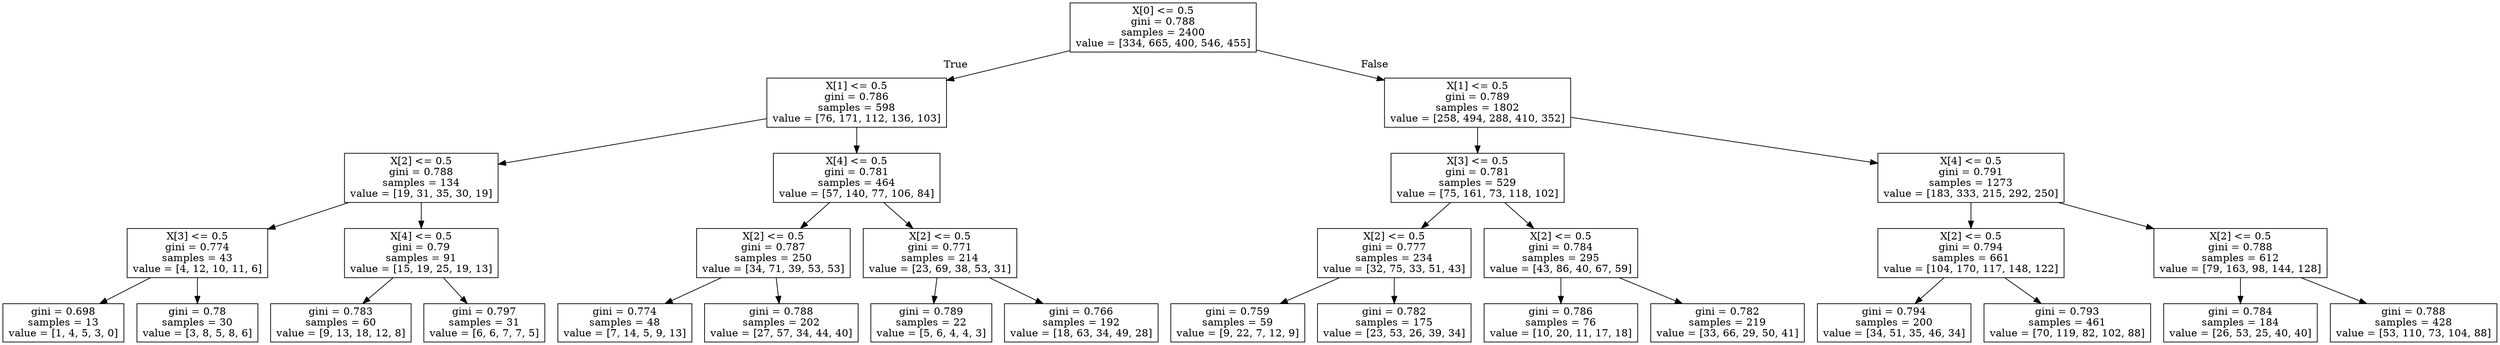 digraph Tree {
node [shape=box] ;
0 [label="X[0] <= 0.5\ngini = 0.788\nsamples = 2400\nvalue = [334, 665, 400, 546, 455]"] ;
1 [label="X[1] <= 0.5\ngini = 0.786\nsamples = 598\nvalue = [76, 171, 112, 136, 103]"] ;
0 -> 1 [labeldistance=2.5, labelangle=45, headlabel="True"] ;
2 [label="X[2] <= 0.5\ngini = 0.788\nsamples = 134\nvalue = [19, 31, 35, 30, 19]"] ;
1 -> 2 ;
3 [label="X[3] <= 0.5\ngini = 0.774\nsamples = 43\nvalue = [4, 12, 10, 11, 6]"] ;
2 -> 3 ;
4 [label="gini = 0.698\nsamples = 13\nvalue = [1, 4, 5, 3, 0]"] ;
3 -> 4 ;
5 [label="gini = 0.78\nsamples = 30\nvalue = [3, 8, 5, 8, 6]"] ;
3 -> 5 ;
6 [label="X[4] <= 0.5\ngini = 0.79\nsamples = 91\nvalue = [15, 19, 25, 19, 13]"] ;
2 -> 6 ;
7 [label="gini = 0.783\nsamples = 60\nvalue = [9, 13, 18, 12, 8]"] ;
6 -> 7 ;
8 [label="gini = 0.797\nsamples = 31\nvalue = [6, 6, 7, 7, 5]"] ;
6 -> 8 ;
9 [label="X[4] <= 0.5\ngini = 0.781\nsamples = 464\nvalue = [57, 140, 77, 106, 84]"] ;
1 -> 9 ;
10 [label="X[2] <= 0.5\ngini = 0.787\nsamples = 250\nvalue = [34, 71, 39, 53, 53]"] ;
9 -> 10 ;
11 [label="gini = 0.774\nsamples = 48\nvalue = [7, 14, 5, 9, 13]"] ;
10 -> 11 ;
12 [label="gini = 0.788\nsamples = 202\nvalue = [27, 57, 34, 44, 40]"] ;
10 -> 12 ;
13 [label="X[2] <= 0.5\ngini = 0.771\nsamples = 214\nvalue = [23, 69, 38, 53, 31]"] ;
9 -> 13 ;
14 [label="gini = 0.789\nsamples = 22\nvalue = [5, 6, 4, 4, 3]"] ;
13 -> 14 ;
15 [label="gini = 0.766\nsamples = 192\nvalue = [18, 63, 34, 49, 28]"] ;
13 -> 15 ;
16 [label="X[1] <= 0.5\ngini = 0.789\nsamples = 1802\nvalue = [258, 494, 288, 410, 352]"] ;
0 -> 16 [labeldistance=2.5, labelangle=-45, headlabel="False"] ;
17 [label="X[3] <= 0.5\ngini = 0.781\nsamples = 529\nvalue = [75, 161, 73, 118, 102]"] ;
16 -> 17 ;
18 [label="X[2] <= 0.5\ngini = 0.777\nsamples = 234\nvalue = [32, 75, 33, 51, 43]"] ;
17 -> 18 ;
19 [label="gini = 0.759\nsamples = 59\nvalue = [9, 22, 7, 12, 9]"] ;
18 -> 19 ;
20 [label="gini = 0.782\nsamples = 175\nvalue = [23, 53, 26, 39, 34]"] ;
18 -> 20 ;
21 [label="X[2] <= 0.5\ngini = 0.784\nsamples = 295\nvalue = [43, 86, 40, 67, 59]"] ;
17 -> 21 ;
22 [label="gini = 0.786\nsamples = 76\nvalue = [10, 20, 11, 17, 18]"] ;
21 -> 22 ;
23 [label="gini = 0.782\nsamples = 219\nvalue = [33, 66, 29, 50, 41]"] ;
21 -> 23 ;
24 [label="X[4] <= 0.5\ngini = 0.791\nsamples = 1273\nvalue = [183, 333, 215, 292, 250]"] ;
16 -> 24 ;
25 [label="X[2] <= 0.5\ngini = 0.794\nsamples = 661\nvalue = [104, 170, 117, 148, 122]"] ;
24 -> 25 ;
26 [label="gini = 0.794\nsamples = 200\nvalue = [34, 51, 35, 46, 34]"] ;
25 -> 26 ;
27 [label="gini = 0.793\nsamples = 461\nvalue = [70, 119, 82, 102, 88]"] ;
25 -> 27 ;
28 [label="X[2] <= 0.5\ngini = 0.788\nsamples = 612\nvalue = [79, 163, 98, 144, 128]"] ;
24 -> 28 ;
29 [label="gini = 0.784\nsamples = 184\nvalue = [26, 53, 25, 40, 40]"] ;
28 -> 29 ;
30 [label="gini = 0.788\nsamples = 428\nvalue = [53, 110, 73, 104, 88]"] ;
28 -> 30 ;
}